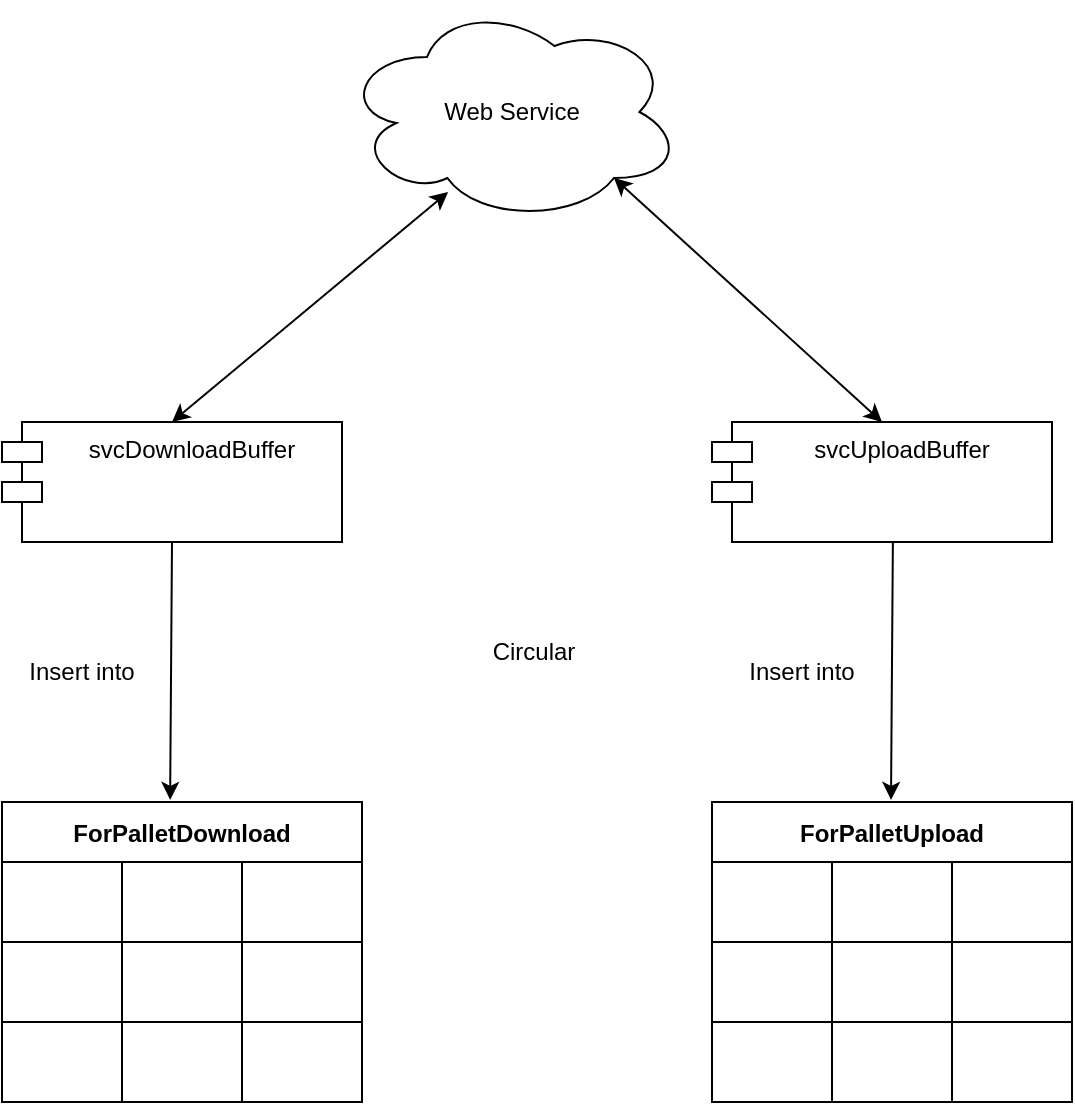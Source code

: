 <mxfile version="16.2.7" type="github">
  <diagram id="2_OSgzKx9RlC4Svybtem" name="Page-1">
    <mxGraphModel dx="1422" dy="762" grid="1" gridSize="10" guides="1" tooltips="1" connect="1" arrows="1" fold="1" page="1" pageScale="1" pageWidth="850" pageHeight="1100" math="0" shadow="0">
      <root>
        <mxCell id="0" />
        <mxCell id="1" parent="0" />
        <mxCell id="ZOsBQ1r3S8LSTubL9PRr-1" value="Web Service" style="ellipse;shape=cloud;whiteSpace=wrap;html=1;" vertex="1" parent="1">
          <mxGeometry x="340" y="50" width="170" height="110" as="geometry" />
        </mxCell>
        <mxCell id="ZOsBQ1r3S8LSTubL9PRr-2" value="ForPalletDownload" style="shape=table;startSize=30;container=1;collapsible=0;childLayout=tableLayout;fontStyle=1;align=center;" vertex="1" parent="1">
          <mxGeometry x="170" y="450" width="180" height="150" as="geometry" />
        </mxCell>
        <mxCell id="ZOsBQ1r3S8LSTubL9PRr-3" value="" style="shape=tableRow;horizontal=0;startSize=0;swimlaneHead=0;swimlaneBody=0;top=0;left=0;bottom=0;right=0;collapsible=0;dropTarget=0;fillColor=none;points=[[0,0.5],[1,0.5]];portConstraint=eastwest;" vertex="1" parent="ZOsBQ1r3S8LSTubL9PRr-2">
          <mxGeometry y="30" width="180" height="40" as="geometry" />
        </mxCell>
        <mxCell id="ZOsBQ1r3S8LSTubL9PRr-4" value="" style="shape=partialRectangle;html=1;whiteSpace=wrap;connectable=0;fillColor=none;top=0;left=0;bottom=0;right=0;overflow=hidden;" vertex="1" parent="ZOsBQ1r3S8LSTubL9PRr-3">
          <mxGeometry width="60" height="40" as="geometry">
            <mxRectangle width="60" height="40" as="alternateBounds" />
          </mxGeometry>
        </mxCell>
        <mxCell id="ZOsBQ1r3S8LSTubL9PRr-5" value="" style="shape=partialRectangle;html=1;whiteSpace=wrap;connectable=0;fillColor=none;top=0;left=0;bottom=0;right=0;overflow=hidden;" vertex="1" parent="ZOsBQ1r3S8LSTubL9PRr-3">
          <mxGeometry x="60" width="60" height="40" as="geometry">
            <mxRectangle width="60" height="40" as="alternateBounds" />
          </mxGeometry>
        </mxCell>
        <mxCell id="ZOsBQ1r3S8LSTubL9PRr-6" value="" style="shape=partialRectangle;html=1;whiteSpace=wrap;connectable=0;fillColor=none;top=0;left=0;bottom=0;right=0;overflow=hidden;" vertex="1" parent="ZOsBQ1r3S8LSTubL9PRr-3">
          <mxGeometry x="120" width="60" height="40" as="geometry">
            <mxRectangle width="60" height="40" as="alternateBounds" />
          </mxGeometry>
        </mxCell>
        <mxCell id="ZOsBQ1r3S8LSTubL9PRr-7" value="" style="shape=tableRow;horizontal=0;startSize=0;swimlaneHead=0;swimlaneBody=0;top=0;left=0;bottom=0;right=0;collapsible=0;dropTarget=0;fillColor=none;points=[[0,0.5],[1,0.5]];portConstraint=eastwest;" vertex="1" parent="ZOsBQ1r3S8LSTubL9PRr-2">
          <mxGeometry y="70" width="180" height="40" as="geometry" />
        </mxCell>
        <mxCell id="ZOsBQ1r3S8LSTubL9PRr-8" value="" style="shape=partialRectangle;html=1;whiteSpace=wrap;connectable=0;fillColor=none;top=0;left=0;bottom=0;right=0;overflow=hidden;" vertex="1" parent="ZOsBQ1r3S8LSTubL9PRr-7">
          <mxGeometry width="60" height="40" as="geometry">
            <mxRectangle width="60" height="40" as="alternateBounds" />
          </mxGeometry>
        </mxCell>
        <mxCell id="ZOsBQ1r3S8LSTubL9PRr-9" value="" style="shape=partialRectangle;html=1;whiteSpace=wrap;connectable=0;fillColor=none;top=0;left=0;bottom=0;right=0;overflow=hidden;" vertex="1" parent="ZOsBQ1r3S8LSTubL9PRr-7">
          <mxGeometry x="60" width="60" height="40" as="geometry">
            <mxRectangle width="60" height="40" as="alternateBounds" />
          </mxGeometry>
        </mxCell>
        <mxCell id="ZOsBQ1r3S8LSTubL9PRr-10" value="" style="shape=partialRectangle;html=1;whiteSpace=wrap;connectable=0;fillColor=none;top=0;left=0;bottom=0;right=0;overflow=hidden;" vertex="1" parent="ZOsBQ1r3S8LSTubL9PRr-7">
          <mxGeometry x="120" width="60" height="40" as="geometry">
            <mxRectangle width="60" height="40" as="alternateBounds" />
          </mxGeometry>
        </mxCell>
        <mxCell id="ZOsBQ1r3S8LSTubL9PRr-11" value="" style="shape=tableRow;horizontal=0;startSize=0;swimlaneHead=0;swimlaneBody=0;top=0;left=0;bottom=0;right=0;collapsible=0;dropTarget=0;fillColor=none;points=[[0,0.5],[1,0.5]];portConstraint=eastwest;" vertex="1" parent="ZOsBQ1r3S8LSTubL9PRr-2">
          <mxGeometry y="110" width="180" height="40" as="geometry" />
        </mxCell>
        <mxCell id="ZOsBQ1r3S8LSTubL9PRr-12" value="" style="shape=partialRectangle;html=1;whiteSpace=wrap;connectable=0;fillColor=none;top=0;left=0;bottom=0;right=0;overflow=hidden;" vertex="1" parent="ZOsBQ1r3S8LSTubL9PRr-11">
          <mxGeometry width="60" height="40" as="geometry">
            <mxRectangle width="60" height="40" as="alternateBounds" />
          </mxGeometry>
        </mxCell>
        <mxCell id="ZOsBQ1r3S8LSTubL9PRr-13" value="" style="shape=partialRectangle;html=1;whiteSpace=wrap;connectable=0;fillColor=none;top=0;left=0;bottom=0;right=0;overflow=hidden;" vertex="1" parent="ZOsBQ1r3S8LSTubL9PRr-11">
          <mxGeometry x="60" width="60" height="40" as="geometry">
            <mxRectangle width="60" height="40" as="alternateBounds" />
          </mxGeometry>
        </mxCell>
        <mxCell id="ZOsBQ1r3S8LSTubL9PRr-14" value="" style="shape=partialRectangle;html=1;whiteSpace=wrap;connectable=0;fillColor=none;top=0;left=0;bottom=0;right=0;overflow=hidden;" vertex="1" parent="ZOsBQ1r3S8LSTubL9PRr-11">
          <mxGeometry x="120" width="60" height="40" as="geometry">
            <mxRectangle width="60" height="40" as="alternateBounds" />
          </mxGeometry>
        </mxCell>
        <mxCell id="ZOsBQ1r3S8LSTubL9PRr-15" value="ForPalletUpload" style="shape=table;startSize=30;container=1;collapsible=0;childLayout=tableLayout;fontStyle=1;align=center;" vertex="1" parent="1">
          <mxGeometry x="525" y="450" width="180" height="150" as="geometry" />
        </mxCell>
        <mxCell id="ZOsBQ1r3S8LSTubL9PRr-16" value="" style="shape=tableRow;horizontal=0;startSize=0;swimlaneHead=0;swimlaneBody=0;top=0;left=0;bottom=0;right=0;collapsible=0;dropTarget=0;fillColor=none;points=[[0,0.5],[1,0.5]];portConstraint=eastwest;" vertex="1" parent="ZOsBQ1r3S8LSTubL9PRr-15">
          <mxGeometry y="30" width="180" height="40" as="geometry" />
        </mxCell>
        <mxCell id="ZOsBQ1r3S8LSTubL9PRr-17" value="" style="shape=partialRectangle;html=1;whiteSpace=wrap;connectable=0;fillColor=none;top=0;left=0;bottom=0;right=0;overflow=hidden;" vertex="1" parent="ZOsBQ1r3S8LSTubL9PRr-16">
          <mxGeometry width="60" height="40" as="geometry">
            <mxRectangle width="60" height="40" as="alternateBounds" />
          </mxGeometry>
        </mxCell>
        <mxCell id="ZOsBQ1r3S8LSTubL9PRr-18" value="" style="shape=partialRectangle;html=1;whiteSpace=wrap;connectable=0;fillColor=none;top=0;left=0;bottom=0;right=0;overflow=hidden;" vertex="1" parent="ZOsBQ1r3S8LSTubL9PRr-16">
          <mxGeometry x="60" width="60" height="40" as="geometry">
            <mxRectangle width="60" height="40" as="alternateBounds" />
          </mxGeometry>
        </mxCell>
        <mxCell id="ZOsBQ1r3S8LSTubL9PRr-19" value="" style="shape=partialRectangle;html=1;whiteSpace=wrap;connectable=0;fillColor=none;top=0;left=0;bottom=0;right=0;overflow=hidden;" vertex="1" parent="ZOsBQ1r3S8LSTubL9PRr-16">
          <mxGeometry x="120" width="60" height="40" as="geometry">
            <mxRectangle width="60" height="40" as="alternateBounds" />
          </mxGeometry>
        </mxCell>
        <mxCell id="ZOsBQ1r3S8LSTubL9PRr-20" value="" style="shape=tableRow;horizontal=0;startSize=0;swimlaneHead=0;swimlaneBody=0;top=0;left=0;bottom=0;right=0;collapsible=0;dropTarget=0;fillColor=none;points=[[0,0.5],[1,0.5]];portConstraint=eastwest;" vertex="1" parent="ZOsBQ1r3S8LSTubL9PRr-15">
          <mxGeometry y="70" width="180" height="40" as="geometry" />
        </mxCell>
        <mxCell id="ZOsBQ1r3S8LSTubL9PRr-21" value="" style="shape=partialRectangle;html=1;whiteSpace=wrap;connectable=0;fillColor=none;top=0;left=0;bottom=0;right=0;overflow=hidden;" vertex="1" parent="ZOsBQ1r3S8LSTubL9PRr-20">
          <mxGeometry width="60" height="40" as="geometry">
            <mxRectangle width="60" height="40" as="alternateBounds" />
          </mxGeometry>
        </mxCell>
        <mxCell id="ZOsBQ1r3S8LSTubL9PRr-22" value="" style="shape=partialRectangle;html=1;whiteSpace=wrap;connectable=0;fillColor=none;top=0;left=0;bottom=0;right=0;overflow=hidden;" vertex="1" parent="ZOsBQ1r3S8LSTubL9PRr-20">
          <mxGeometry x="60" width="60" height="40" as="geometry">
            <mxRectangle width="60" height="40" as="alternateBounds" />
          </mxGeometry>
        </mxCell>
        <mxCell id="ZOsBQ1r3S8LSTubL9PRr-23" value="" style="shape=partialRectangle;html=1;whiteSpace=wrap;connectable=0;fillColor=none;top=0;left=0;bottom=0;right=0;overflow=hidden;" vertex="1" parent="ZOsBQ1r3S8LSTubL9PRr-20">
          <mxGeometry x="120" width="60" height="40" as="geometry">
            <mxRectangle width="60" height="40" as="alternateBounds" />
          </mxGeometry>
        </mxCell>
        <mxCell id="ZOsBQ1r3S8LSTubL9PRr-24" value="" style="shape=tableRow;horizontal=0;startSize=0;swimlaneHead=0;swimlaneBody=0;top=0;left=0;bottom=0;right=0;collapsible=0;dropTarget=0;fillColor=none;points=[[0,0.5],[1,0.5]];portConstraint=eastwest;" vertex="1" parent="ZOsBQ1r3S8LSTubL9PRr-15">
          <mxGeometry y="110" width="180" height="40" as="geometry" />
        </mxCell>
        <mxCell id="ZOsBQ1r3S8LSTubL9PRr-25" value="" style="shape=partialRectangle;html=1;whiteSpace=wrap;connectable=0;fillColor=none;top=0;left=0;bottom=0;right=0;overflow=hidden;" vertex="1" parent="ZOsBQ1r3S8LSTubL9PRr-24">
          <mxGeometry width="60" height="40" as="geometry">
            <mxRectangle width="60" height="40" as="alternateBounds" />
          </mxGeometry>
        </mxCell>
        <mxCell id="ZOsBQ1r3S8LSTubL9PRr-26" value="" style="shape=partialRectangle;html=1;whiteSpace=wrap;connectable=0;fillColor=none;top=0;left=0;bottom=0;right=0;overflow=hidden;" vertex="1" parent="ZOsBQ1r3S8LSTubL9PRr-24">
          <mxGeometry x="60" width="60" height="40" as="geometry">
            <mxRectangle width="60" height="40" as="alternateBounds" />
          </mxGeometry>
        </mxCell>
        <mxCell id="ZOsBQ1r3S8LSTubL9PRr-27" value="" style="shape=partialRectangle;html=1;whiteSpace=wrap;connectable=0;fillColor=none;top=0;left=0;bottom=0;right=0;overflow=hidden;" vertex="1" parent="ZOsBQ1r3S8LSTubL9PRr-24">
          <mxGeometry x="120" width="60" height="40" as="geometry">
            <mxRectangle width="60" height="40" as="alternateBounds" />
          </mxGeometry>
        </mxCell>
        <mxCell id="ZOsBQ1r3S8LSTubL9PRr-29" value="svcDownloadBuffer" style="shape=module;align=left;spacingLeft=20;align=center;verticalAlign=top;" vertex="1" parent="1">
          <mxGeometry x="170" y="260" width="170" height="60" as="geometry" />
        </mxCell>
        <mxCell id="ZOsBQ1r3S8LSTubL9PRr-30" value="svcUploadBuffer" style="shape=module;align=left;spacingLeft=20;align=center;verticalAlign=top;" vertex="1" parent="1">
          <mxGeometry x="525" y="260" width="170" height="60" as="geometry" />
        </mxCell>
        <mxCell id="ZOsBQ1r3S8LSTubL9PRr-31" value="" style="shape=image;html=1;verticalAlign=top;verticalLabelPosition=bottom;labelBackgroundColor=#ffffff;imageAspect=0;aspect=fixed;image=https://cdn0.iconfinder.com/data/icons/gcons-2/23/circular10-128.png" vertex="1" parent="1">
          <mxGeometry x="372" y="226" width="128" height="128" as="geometry" />
        </mxCell>
        <mxCell id="ZOsBQ1r3S8LSTubL9PRr-32" value="" style="endArrow=classic;startArrow=classic;html=1;rounded=0;exitX=0.5;exitY=0;exitDx=0;exitDy=0;entryX=0.312;entryY=0.864;entryDx=0;entryDy=0;entryPerimeter=0;" edge="1" parent="1" source="ZOsBQ1r3S8LSTubL9PRr-29" target="ZOsBQ1r3S8LSTubL9PRr-1">
          <mxGeometry width="50" height="50" relative="1" as="geometry">
            <mxPoint x="400" y="420" as="sourcePoint" />
            <mxPoint x="450" y="370" as="targetPoint" />
          </mxGeometry>
        </mxCell>
        <mxCell id="ZOsBQ1r3S8LSTubL9PRr-33" value="" style="endArrow=classic;startArrow=classic;html=1;rounded=0;entryX=0.8;entryY=0.8;entryDx=0;entryDy=0;entryPerimeter=0;exitX=0.5;exitY=0;exitDx=0;exitDy=0;" edge="1" parent="1" source="ZOsBQ1r3S8LSTubL9PRr-30" target="ZOsBQ1r3S8LSTubL9PRr-1">
          <mxGeometry width="50" height="50" relative="1" as="geometry">
            <mxPoint x="400" y="420" as="sourcePoint" />
            <mxPoint x="450" y="370" as="targetPoint" />
          </mxGeometry>
        </mxCell>
        <mxCell id="ZOsBQ1r3S8LSTubL9PRr-34" value="Circular" style="text;html=1;strokeColor=none;fillColor=none;align=center;verticalAlign=middle;whiteSpace=wrap;rounded=0;" vertex="1" parent="1">
          <mxGeometry x="406" y="360" width="60" height="30" as="geometry" />
        </mxCell>
        <mxCell id="ZOsBQ1r3S8LSTubL9PRr-37" value="" style="endArrow=classic;html=1;rounded=0;exitX=0.5;exitY=1;exitDx=0;exitDy=0;entryX=0.467;entryY=-0.007;entryDx=0;entryDy=0;entryPerimeter=0;" edge="1" parent="1" source="ZOsBQ1r3S8LSTubL9PRr-29" target="ZOsBQ1r3S8LSTubL9PRr-2">
          <mxGeometry width="50" height="50" relative="1" as="geometry">
            <mxPoint x="400" y="420" as="sourcePoint" />
            <mxPoint x="450" y="370" as="targetPoint" />
          </mxGeometry>
        </mxCell>
        <mxCell id="ZOsBQ1r3S8LSTubL9PRr-38" value="" style="endArrow=classic;html=1;rounded=0;exitX=0.5;exitY=1;exitDx=0;exitDy=0;entryX=0.467;entryY=-0.007;entryDx=0;entryDy=0;entryPerimeter=0;" edge="1" parent="1">
          <mxGeometry width="50" height="50" relative="1" as="geometry">
            <mxPoint x="615.44" y="320" as="sourcePoint" />
            <mxPoint x="614.5" y="448.95" as="targetPoint" />
          </mxGeometry>
        </mxCell>
        <mxCell id="ZOsBQ1r3S8LSTubL9PRr-39" value="Insert into" style="text;html=1;strokeColor=none;fillColor=none;align=center;verticalAlign=middle;whiteSpace=wrap;rounded=0;" vertex="1" parent="1">
          <mxGeometry x="180" y="370" width="60" height="30" as="geometry" />
        </mxCell>
        <mxCell id="ZOsBQ1r3S8LSTubL9PRr-40" value="Insert into" style="text;html=1;strokeColor=none;fillColor=none;align=center;verticalAlign=middle;whiteSpace=wrap;rounded=0;" vertex="1" parent="1">
          <mxGeometry x="540" y="370" width="60" height="30" as="geometry" />
        </mxCell>
      </root>
    </mxGraphModel>
  </diagram>
</mxfile>
